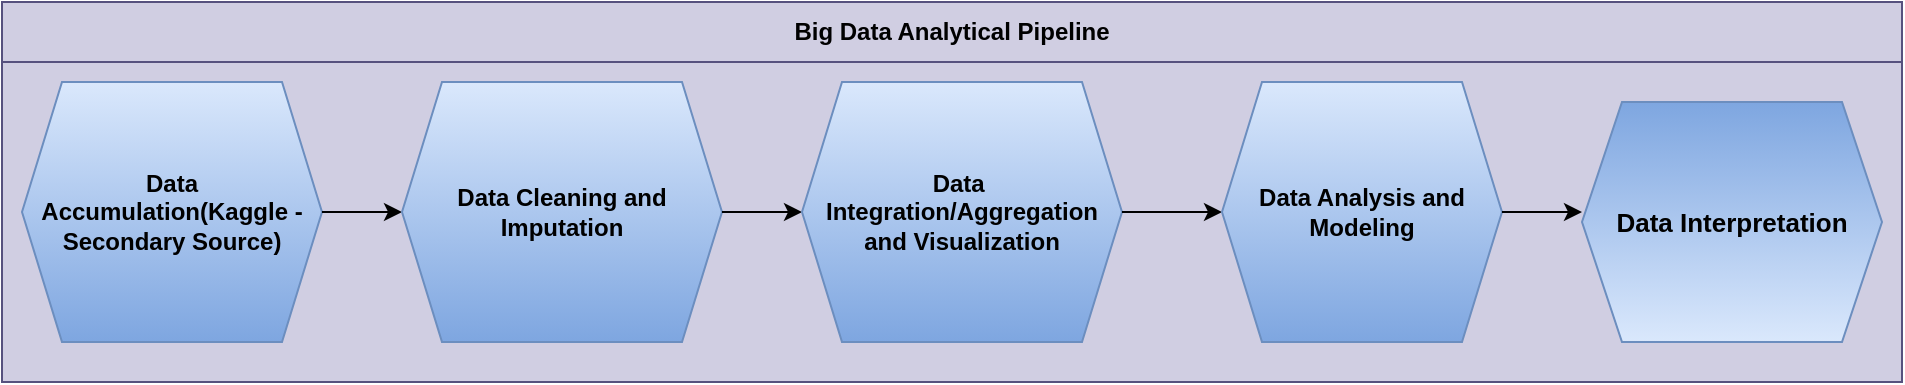 <mxfile version="20.6.1" type="device"><diagram id="HYDzfb3wX59HiKAm-66-" name="Page-1"><mxGraphModel dx="1006" dy="709" grid="1" gridSize="10" guides="1" tooltips="1" connect="1" arrows="1" fold="1" page="1" pageScale="1" pageWidth="850" pageHeight="1100" math="0" shadow="0"><root><mxCell id="0"/><mxCell id="1" parent="0"/><mxCell id="Upj6X3uumPCF2mux7KLq-15" value="" style="rounded=0;whiteSpace=wrap;html=1;fillColor=#d0cee2;strokeColor=#56517e;" parent="1" vertex="1"><mxGeometry x="190" y="520" width="950" height="160" as="geometry"/></mxCell><mxCell id="s8u0Xj9o9Ns11gYqrozg-2" value="&lt;b&gt;Data Accumulation(Kaggle - Secondary Source)&lt;/b&gt;" style="shape=hexagon;perimeter=hexagonPerimeter2;whiteSpace=wrap;html=1;fixedSize=1;fillColor=#dae8fc;gradientColor=#7ea6e0;strokeColor=#6c8ebf;" parent="1" vertex="1"><mxGeometry x="200" y="530" width="150" height="130" as="geometry"/></mxCell><mxCell id="Upj6X3uumPCF2mux7KLq-11" value="" style="edgeStyle=orthogonalEdgeStyle;rounded=0;orthogonalLoop=1;jettySize=auto;html=1;" parent="1" source="s8u0Xj9o9Ns11gYqrozg-2" target="s8u0Xj9o9Ns11gYqrozg-7" edge="1"><mxGeometry relative="1" as="geometry"/></mxCell><mxCell id="s8u0Xj9o9Ns11gYqrozg-7" value="&lt;b&gt;Data Cleaning and &lt;br&gt;Imputation&lt;/b&gt;" style="shape=hexagon;perimeter=hexagonPerimeter2;whiteSpace=wrap;html=1;fixedSize=1;fillColor=#dae8fc;gradientColor=#7ea6e0;strokeColor=#6c8ebf;" parent="1" vertex="1"><mxGeometry x="390" y="530" width="160" height="130" as="geometry"/></mxCell><mxCell id="Upj6X3uumPCF2mux7KLq-12" style="edgeStyle=orthogonalEdgeStyle;rounded=0;orthogonalLoop=1;jettySize=auto;html=1;exitX=1;exitY=0.5;exitDx=0;exitDy=0;entryX=0;entryY=0.5;entryDx=0;entryDy=0;" parent="1" source="s8u0Xj9o9Ns11gYqrozg-7" target="s8u0Xj9o9Ns11gYqrozg-8" edge="1"><mxGeometry relative="1" as="geometry"/></mxCell><mxCell id="s8u0Xj9o9Ns11gYqrozg-8" value="&lt;b&gt;Data&amp;nbsp; Integration/Aggregation and Visualization&lt;/b&gt;" style="shape=hexagon;perimeter=hexagonPerimeter2;whiteSpace=wrap;html=1;fixedSize=1;fillColor=#dae8fc;gradientColor=#7ea6e0;strokeColor=#6c8ebf;" parent="1" vertex="1"><mxGeometry x="590" y="530" width="160" height="130" as="geometry"/></mxCell><mxCell id="Upj6X3uumPCF2mux7KLq-13" style="edgeStyle=orthogonalEdgeStyle;rounded=0;orthogonalLoop=1;jettySize=auto;html=1;exitX=1;exitY=0.5;exitDx=0;exitDy=0;entryX=0;entryY=0.5;entryDx=0;entryDy=0;" parent="1" source="s8u0Xj9o9Ns11gYqrozg-8" target="s8u0Xj9o9Ns11gYqrozg-9" edge="1"><mxGeometry relative="1" as="geometry"/></mxCell><mxCell id="s8u0Xj9o9Ns11gYqrozg-9" value="&lt;b&gt;Data Analysis and Modeling&lt;/b&gt;" style="shape=hexagon;perimeter=hexagonPerimeter2;whiteSpace=wrap;html=1;fixedSize=1;fillColor=#dae8fc;gradientColor=#7ea6e0;strokeColor=#6c8ebf;" parent="1" vertex="1"><mxGeometry x="800" y="530" width="140" height="130" as="geometry"/></mxCell><mxCell id="s8u0Xj9o9Ns11gYqrozg-10" value="&lt;b&gt;&lt;font style=&quot;font-size: 13px;&quot;&gt;Data Interpretation&lt;/font&gt;&lt;/b&gt;" style="shape=hexagon;perimeter=hexagonPerimeter2;whiteSpace=wrap;html=1;fixedSize=1;fillColor=#dae8fc;gradientColor=#7ea6e0;strokeColor=#6c8ebf;direction=west;" parent="1" vertex="1"><mxGeometry x="980" y="540" width="150" height="120" as="geometry"/></mxCell><mxCell id="Upj6X3uumPCF2mux7KLq-17" value="&lt;b&gt;Big Data Analytical Pipeline&lt;/b&gt;" style="rounded=0;whiteSpace=wrap;html=1;fillColor=#d0cee2;strokeColor=#56517e;" parent="1" vertex="1"><mxGeometry x="190" y="490" width="950" height="30" as="geometry"/></mxCell><mxCell id="Upj6X3uumPCF2mux7KLq-18" value="" style="endArrow=classic;html=1;rounded=0;exitX=1;exitY=0.5;exitDx=0;exitDy=0;" parent="1" source="s8u0Xj9o9Ns11gYqrozg-9" edge="1"><mxGeometry width="50" height="50" relative="1" as="geometry"><mxPoint x="910" y="640" as="sourcePoint"/><mxPoint x="980" y="595" as="targetPoint"/></mxGeometry></mxCell></root></mxGraphModel></diagram></mxfile>